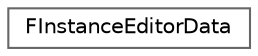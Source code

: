 digraph "Graphical Class Hierarchy"
{
 // INTERACTIVE_SVG=YES
 // LATEX_PDF_SIZE
  bgcolor="transparent";
  edge [fontname=Helvetica,fontsize=10,labelfontname=Helvetica,labelfontsize=10];
  node [fontname=Helvetica,fontsize=10,shape=box,height=0.2,width=0.4];
  rankdir="LR";
  Node0 [id="Node000000",label="FInstanceEditorData",height=0.2,width=0.4,color="grey40", fillcolor="white", style="filled",URL="$d9/d02/structFInstanceEditorData.html",tooltip=" "];
}

